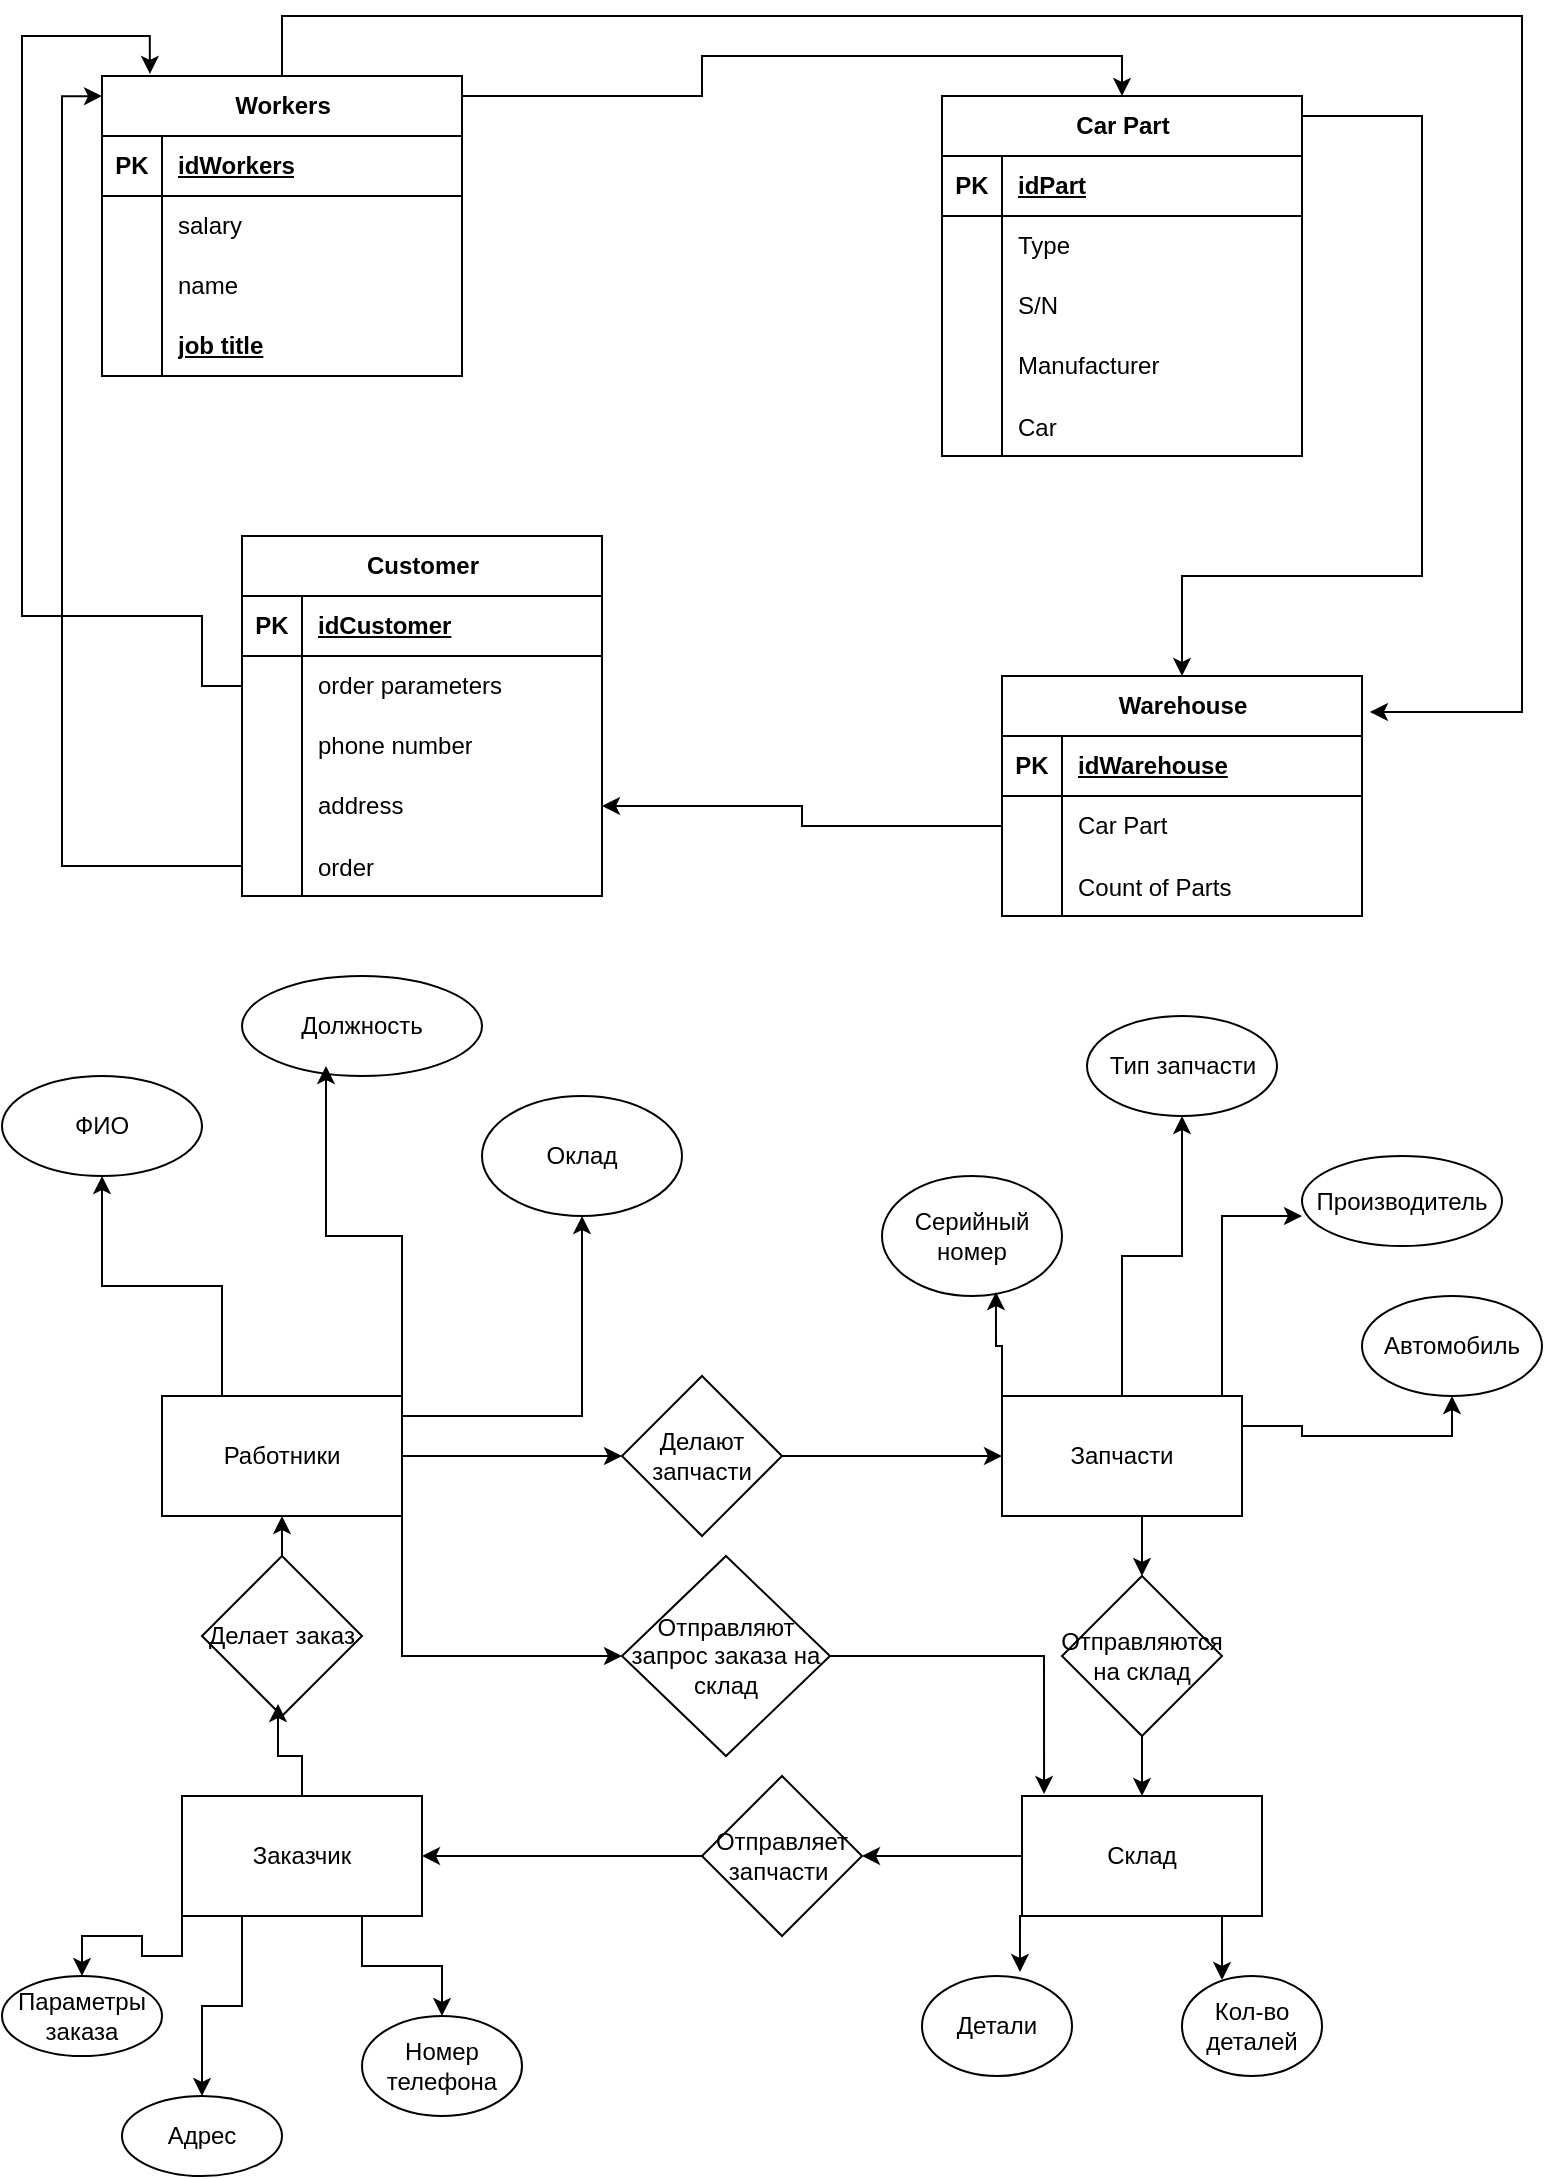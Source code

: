 <mxfile version="25.0.3">
  <diagram name="Страница — 1" id="P5jFS-la0cLFhOFKXk2R">
    <mxGraphModel dx="1194" dy="750" grid="1" gridSize="10" guides="1" tooltips="1" connect="1" arrows="1" fold="1" page="1" pageScale="1" pageWidth="827" pageHeight="1169" math="0" shadow="0">
      <root>
        <mxCell id="0" />
        <mxCell id="1" parent="0" />
        <mxCell id="gmik6YR2Ss4Xsw0ALlSQ-28" value="Workers" style="shape=table;startSize=30;container=1;collapsible=1;childLayout=tableLayout;fixedRows=1;rowLines=0;fontStyle=1;align=center;resizeLast=1;html=1;" vertex="1" parent="1">
          <mxGeometry x="60" y="40" width="180" height="150" as="geometry" />
        </mxCell>
        <mxCell id="gmik6YR2Ss4Xsw0ALlSQ-29" value="" style="shape=tableRow;horizontal=0;startSize=0;swimlaneHead=0;swimlaneBody=0;fillColor=none;collapsible=0;dropTarget=0;points=[[0,0.5],[1,0.5]];portConstraint=eastwest;top=0;left=0;right=0;bottom=1;" vertex="1" parent="gmik6YR2Ss4Xsw0ALlSQ-28">
          <mxGeometry y="30" width="180" height="30" as="geometry" />
        </mxCell>
        <mxCell id="gmik6YR2Ss4Xsw0ALlSQ-30" value="PK" style="shape=partialRectangle;connectable=0;fillColor=none;top=0;left=0;bottom=0;right=0;fontStyle=1;overflow=hidden;whiteSpace=wrap;html=1;" vertex="1" parent="gmik6YR2Ss4Xsw0ALlSQ-29">
          <mxGeometry width="30" height="30" as="geometry">
            <mxRectangle width="30" height="30" as="alternateBounds" />
          </mxGeometry>
        </mxCell>
        <mxCell id="gmik6YR2Ss4Xsw0ALlSQ-31" value="idWorkers" style="shape=partialRectangle;connectable=0;fillColor=none;top=0;left=0;bottom=0;right=0;align=left;spacingLeft=6;fontStyle=5;overflow=hidden;whiteSpace=wrap;html=1;" vertex="1" parent="gmik6YR2Ss4Xsw0ALlSQ-29">
          <mxGeometry x="30" width="150" height="30" as="geometry">
            <mxRectangle width="150" height="30" as="alternateBounds" />
          </mxGeometry>
        </mxCell>
        <mxCell id="gmik6YR2Ss4Xsw0ALlSQ-32" value="" style="shape=tableRow;horizontal=0;startSize=0;swimlaneHead=0;swimlaneBody=0;fillColor=none;collapsible=0;dropTarget=0;points=[[0,0.5],[1,0.5]];portConstraint=eastwest;top=0;left=0;right=0;bottom=0;" vertex="1" parent="gmik6YR2Ss4Xsw0ALlSQ-28">
          <mxGeometry y="60" width="180" height="30" as="geometry" />
        </mxCell>
        <mxCell id="gmik6YR2Ss4Xsw0ALlSQ-33" value="" style="shape=partialRectangle;connectable=0;fillColor=none;top=0;left=0;bottom=0;right=0;editable=1;overflow=hidden;whiteSpace=wrap;html=1;" vertex="1" parent="gmik6YR2Ss4Xsw0ALlSQ-32">
          <mxGeometry width="30" height="30" as="geometry">
            <mxRectangle width="30" height="30" as="alternateBounds" />
          </mxGeometry>
        </mxCell>
        <mxCell id="gmik6YR2Ss4Xsw0ALlSQ-34" value="salary" style="shape=partialRectangle;connectable=0;fillColor=none;top=0;left=0;bottom=0;right=0;align=left;spacingLeft=6;overflow=hidden;whiteSpace=wrap;html=1;" vertex="1" parent="gmik6YR2Ss4Xsw0ALlSQ-32">
          <mxGeometry x="30" width="150" height="30" as="geometry">
            <mxRectangle width="150" height="30" as="alternateBounds" />
          </mxGeometry>
        </mxCell>
        <mxCell id="gmik6YR2Ss4Xsw0ALlSQ-35" value="" style="shape=tableRow;horizontal=0;startSize=0;swimlaneHead=0;swimlaneBody=0;fillColor=none;collapsible=0;dropTarget=0;points=[[0,0.5],[1,0.5]];portConstraint=eastwest;top=0;left=0;right=0;bottom=0;" vertex="1" parent="gmik6YR2Ss4Xsw0ALlSQ-28">
          <mxGeometry y="90" width="180" height="30" as="geometry" />
        </mxCell>
        <mxCell id="gmik6YR2Ss4Xsw0ALlSQ-36" value="" style="shape=partialRectangle;connectable=0;fillColor=none;top=0;left=0;bottom=0;right=0;editable=1;overflow=hidden;whiteSpace=wrap;html=1;" vertex="1" parent="gmik6YR2Ss4Xsw0ALlSQ-35">
          <mxGeometry width="30" height="30" as="geometry">
            <mxRectangle width="30" height="30" as="alternateBounds" />
          </mxGeometry>
        </mxCell>
        <mxCell id="gmik6YR2Ss4Xsw0ALlSQ-37" value="name" style="shape=partialRectangle;connectable=0;fillColor=none;top=0;left=0;bottom=0;right=0;align=left;spacingLeft=6;overflow=hidden;whiteSpace=wrap;html=1;" vertex="1" parent="gmik6YR2Ss4Xsw0ALlSQ-35">
          <mxGeometry x="30" width="150" height="30" as="geometry">
            <mxRectangle width="150" height="30" as="alternateBounds" />
          </mxGeometry>
        </mxCell>
        <mxCell id="gmik6YR2Ss4Xsw0ALlSQ-38" value="" style="shape=tableRow;horizontal=0;startSize=0;swimlaneHead=0;swimlaneBody=0;fillColor=none;collapsible=0;dropTarget=0;points=[[0,0.5],[1,0.5]];portConstraint=eastwest;top=0;left=0;right=0;bottom=0;" vertex="1" parent="gmik6YR2Ss4Xsw0ALlSQ-28">
          <mxGeometry y="120" width="180" height="30" as="geometry" />
        </mxCell>
        <mxCell id="gmik6YR2Ss4Xsw0ALlSQ-39" value="" style="shape=partialRectangle;connectable=0;fillColor=none;top=0;left=0;bottom=0;right=0;editable=1;overflow=hidden;whiteSpace=wrap;html=1;" vertex="1" parent="gmik6YR2Ss4Xsw0ALlSQ-38">
          <mxGeometry width="30" height="30" as="geometry">
            <mxRectangle width="30" height="30" as="alternateBounds" />
          </mxGeometry>
        </mxCell>
        <mxCell id="gmik6YR2Ss4Xsw0ALlSQ-40" value="&lt;span style=&quot;font-weight: 700; text-decoration-line: underline;&quot;&gt;job title&lt;/span&gt;" style="shape=partialRectangle;connectable=0;fillColor=none;top=0;left=0;bottom=0;right=0;align=left;spacingLeft=6;overflow=hidden;whiteSpace=wrap;html=1;" vertex="1" parent="gmik6YR2Ss4Xsw0ALlSQ-38">
          <mxGeometry x="30" width="150" height="30" as="geometry">
            <mxRectangle width="150" height="30" as="alternateBounds" />
          </mxGeometry>
        </mxCell>
        <mxCell id="gmik6YR2Ss4Xsw0ALlSQ-95" style="edgeStyle=orthogonalEdgeStyle;rounded=0;orthogonalLoop=1;jettySize=auto;html=1;entryX=0.5;entryY=0;entryDx=0;entryDy=0;" edge="1" parent="1" source="gmik6YR2Ss4Xsw0ALlSQ-41" target="gmik6YR2Ss4Xsw0ALlSQ-67">
          <mxGeometry relative="1" as="geometry">
            <Array as="points">
              <mxPoint x="720" y="60" />
              <mxPoint x="720" y="290" />
              <mxPoint x="600" y="290" />
            </Array>
          </mxGeometry>
        </mxCell>
        <mxCell id="gmik6YR2Ss4Xsw0ALlSQ-41" value="Car Part" style="shape=table;startSize=30;container=1;collapsible=1;childLayout=tableLayout;fixedRows=1;rowLines=0;fontStyle=1;align=center;resizeLast=1;html=1;" vertex="1" parent="1">
          <mxGeometry x="480" y="50" width="180" height="180" as="geometry" />
        </mxCell>
        <mxCell id="gmik6YR2Ss4Xsw0ALlSQ-42" value="" style="shape=tableRow;horizontal=0;startSize=0;swimlaneHead=0;swimlaneBody=0;fillColor=none;collapsible=0;dropTarget=0;points=[[0,0.5],[1,0.5]];portConstraint=eastwest;top=0;left=0;right=0;bottom=1;" vertex="1" parent="gmik6YR2Ss4Xsw0ALlSQ-41">
          <mxGeometry y="30" width="180" height="30" as="geometry" />
        </mxCell>
        <mxCell id="gmik6YR2Ss4Xsw0ALlSQ-43" value="PK" style="shape=partialRectangle;connectable=0;fillColor=none;top=0;left=0;bottom=0;right=0;fontStyle=1;overflow=hidden;whiteSpace=wrap;html=1;" vertex="1" parent="gmik6YR2Ss4Xsw0ALlSQ-42">
          <mxGeometry width="30" height="30" as="geometry">
            <mxRectangle width="30" height="30" as="alternateBounds" />
          </mxGeometry>
        </mxCell>
        <mxCell id="gmik6YR2Ss4Xsw0ALlSQ-44" value="idPart" style="shape=partialRectangle;connectable=0;fillColor=none;top=0;left=0;bottom=0;right=0;align=left;spacingLeft=6;fontStyle=5;overflow=hidden;whiteSpace=wrap;html=1;" vertex="1" parent="gmik6YR2Ss4Xsw0ALlSQ-42">
          <mxGeometry x="30" width="150" height="30" as="geometry">
            <mxRectangle width="150" height="30" as="alternateBounds" />
          </mxGeometry>
        </mxCell>
        <mxCell id="gmik6YR2Ss4Xsw0ALlSQ-45" value="" style="shape=tableRow;horizontal=0;startSize=0;swimlaneHead=0;swimlaneBody=0;fillColor=none;collapsible=0;dropTarget=0;points=[[0,0.5],[1,0.5]];portConstraint=eastwest;top=0;left=0;right=0;bottom=0;" vertex="1" parent="gmik6YR2Ss4Xsw0ALlSQ-41">
          <mxGeometry y="60" width="180" height="30" as="geometry" />
        </mxCell>
        <mxCell id="gmik6YR2Ss4Xsw0ALlSQ-46" value="" style="shape=partialRectangle;connectable=0;fillColor=none;top=0;left=0;bottom=0;right=0;editable=1;overflow=hidden;whiteSpace=wrap;html=1;" vertex="1" parent="gmik6YR2Ss4Xsw0ALlSQ-45">
          <mxGeometry width="30" height="30" as="geometry">
            <mxRectangle width="30" height="30" as="alternateBounds" />
          </mxGeometry>
        </mxCell>
        <mxCell id="gmik6YR2Ss4Xsw0ALlSQ-47" value="Type" style="shape=partialRectangle;connectable=0;fillColor=none;top=0;left=0;bottom=0;right=0;align=left;spacingLeft=6;overflow=hidden;whiteSpace=wrap;html=1;" vertex="1" parent="gmik6YR2Ss4Xsw0ALlSQ-45">
          <mxGeometry x="30" width="150" height="30" as="geometry">
            <mxRectangle width="150" height="30" as="alternateBounds" />
          </mxGeometry>
        </mxCell>
        <mxCell id="gmik6YR2Ss4Xsw0ALlSQ-48" value="" style="shape=tableRow;horizontal=0;startSize=0;swimlaneHead=0;swimlaneBody=0;fillColor=none;collapsible=0;dropTarget=0;points=[[0,0.5],[1,0.5]];portConstraint=eastwest;top=0;left=0;right=0;bottom=0;" vertex="1" parent="gmik6YR2Ss4Xsw0ALlSQ-41">
          <mxGeometry y="90" width="180" height="30" as="geometry" />
        </mxCell>
        <mxCell id="gmik6YR2Ss4Xsw0ALlSQ-49" value="" style="shape=partialRectangle;connectable=0;fillColor=none;top=0;left=0;bottom=0;right=0;editable=1;overflow=hidden;whiteSpace=wrap;html=1;" vertex="1" parent="gmik6YR2Ss4Xsw0ALlSQ-48">
          <mxGeometry width="30" height="30" as="geometry">
            <mxRectangle width="30" height="30" as="alternateBounds" />
          </mxGeometry>
        </mxCell>
        <mxCell id="gmik6YR2Ss4Xsw0ALlSQ-50" value="S/N" style="shape=partialRectangle;connectable=0;fillColor=none;top=0;left=0;bottom=0;right=0;align=left;spacingLeft=6;overflow=hidden;whiteSpace=wrap;html=1;" vertex="1" parent="gmik6YR2Ss4Xsw0ALlSQ-48">
          <mxGeometry x="30" width="150" height="30" as="geometry">
            <mxRectangle width="150" height="30" as="alternateBounds" />
          </mxGeometry>
        </mxCell>
        <mxCell id="gmik6YR2Ss4Xsw0ALlSQ-51" value="" style="shape=tableRow;horizontal=0;startSize=0;swimlaneHead=0;swimlaneBody=0;fillColor=none;collapsible=0;dropTarget=0;points=[[0,0.5],[1,0.5]];portConstraint=eastwest;top=0;left=0;right=0;bottom=0;" vertex="1" parent="gmik6YR2Ss4Xsw0ALlSQ-41">
          <mxGeometry y="120" width="180" height="30" as="geometry" />
        </mxCell>
        <mxCell id="gmik6YR2Ss4Xsw0ALlSQ-52" value="" style="shape=partialRectangle;connectable=0;fillColor=none;top=0;left=0;bottom=0;right=0;editable=1;overflow=hidden;whiteSpace=wrap;html=1;" vertex="1" parent="gmik6YR2Ss4Xsw0ALlSQ-51">
          <mxGeometry width="30" height="30" as="geometry">
            <mxRectangle width="30" height="30" as="alternateBounds" />
          </mxGeometry>
        </mxCell>
        <mxCell id="gmik6YR2Ss4Xsw0ALlSQ-53" value="Manufacturer" style="shape=partialRectangle;connectable=0;fillColor=none;top=0;left=0;bottom=0;right=0;align=left;spacingLeft=6;overflow=hidden;whiteSpace=wrap;html=1;" vertex="1" parent="gmik6YR2Ss4Xsw0ALlSQ-51">
          <mxGeometry x="30" width="150" height="30" as="geometry">
            <mxRectangle width="150" height="30" as="alternateBounds" />
          </mxGeometry>
        </mxCell>
        <mxCell id="gmik6YR2Ss4Xsw0ALlSQ-90" value="" style="shape=tableRow;horizontal=0;startSize=0;swimlaneHead=0;swimlaneBody=0;fillColor=none;collapsible=0;dropTarget=0;points=[[0,0.5],[1,0.5]];portConstraint=eastwest;top=0;left=0;right=0;bottom=0;" vertex="1" parent="gmik6YR2Ss4Xsw0ALlSQ-41">
          <mxGeometry y="150" width="180" height="30" as="geometry" />
        </mxCell>
        <mxCell id="gmik6YR2Ss4Xsw0ALlSQ-91" value="" style="shape=partialRectangle;connectable=0;fillColor=none;top=0;left=0;bottom=0;right=0;editable=1;overflow=hidden;" vertex="1" parent="gmik6YR2Ss4Xsw0ALlSQ-90">
          <mxGeometry width="30" height="30" as="geometry">
            <mxRectangle width="30" height="30" as="alternateBounds" />
          </mxGeometry>
        </mxCell>
        <mxCell id="gmik6YR2Ss4Xsw0ALlSQ-92" value="Car" style="shape=partialRectangle;connectable=0;fillColor=none;top=0;left=0;bottom=0;right=0;align=left;spacingLeft=6;overflow=hidden;" vertex="1" parent="gmik6YR2Ss4Xsw0ALlSQ-90">
          <mxGeometry x="30" width="150" height="30" as="geometry">
            <mxRectangle width="150" height="30" as="alternateBounds" />
          </mxGeometry>
        </mxCell>
        <mxCell id="gmik6YR2Ss4Xsw0ALlSQ-54" value="Customer" style="shape=table;startSize=30;container=1;collapsible=1;childLayout=tableLayout;fixedRows=1;rowLines=0;fontStyle=1;align=center;resizeLast=1;html=1;" vertex="1" parent="1">
          <mxGeometry x="130" y="270" width="180" height="180" as="geometry" />
        </mxCell>
        <mxCell id="gmik6YR2Ss4Xsw0ALlSQ-55" value="" style="shape=tableRow;horizontal=0;startSize=0;swimlaneHead=0;swimlaneBody=0;fillColor=none;collapsible=0;dropTarget=0;points=[[0,0.5],[1,0.5]];portConstraint=eastwest;top=0;left=0;right=0;bottom=1;" vertex="1" parent="gmik6YR2Ss4Xsw0ALlSQ-54">
          <mxGeometry y="30" width="180" height="30" as="geometry" />
        </mxCell>
        <mxCell id="gmik6YR2Ss4Xsw0ALlSQ-56" value="PK" style="shape=partialRectangle;connectable=0;fillColor=none;top=0;left=0;bottom=0;right=0;fontStyle=1;overflow=hidden;whiteSpace=wrap;html=1;" vertex="1" parent="gmik6YR2Ss4Xsw0ALlSQ-55">
          <mxGeometry width="30" height="30" as="geometry">
            <mxRectangle width="30" height="30" as="alternateBounds" />
          </mxGeometry>
        </mxCell>
        <mxCell id="gmik6YR2Ss4Xsw0ALlSQ-57" value="idCustomer" style="shape=partialRectangle;connectable=0;fillColor=none;top=0;left=0;bottom=0;right=0;align=left;spacingLeft=6;fontStyle=5;overflow=hidden;whiteSpace=wrap;html=1;" vertex="1" parent="gmik6YR2Ss4Xsw0ALlSQ-55">
          <mxGeometry x="30" width="150" height="30" as="geometry">
            <mxRectangle width="150" height="30" as="alternateBounds" />
          </mxGeometry>
        </mxCell>
        <mxCell id="gmik6YR2Ss4Xsw0ALlSQ-58" value="" style="shape=tableRow;horizontal=0;startSize=0;swimlaneHead=0;swimlaneBody=0;fillColor=none;collapsible=0;dropTarget=0;points=[[0,0.5],[1,0.5]];portConstraint=eastwest;top=0;left=0;right=0;bottom=0;" vertex="1" parent="gmik6YR2Ss4Xsw0ALlSQ-54">
          <mxGeometry y="60" width="180" height="30" as="geometry" />
        </mxCell>
        <mxCell id="gmik6YR2Ss4Xsw0ALlSQ-59" value="" style="shape=partialRectangle;connectable=0;fillColor=none;top=0;left=0;bottom=0;right=0;editable=1;overflow=hidden;whiteSpace=wrap;html=1;" vertex="1" parent="gmik6YR2Ss4Xsw0ALlSQ-58">
          <mxGeometry width="30" height="30" as="geometry">
            <mxRectangle width="30" height="30" as="alternateBounds" />
          </mxGeometry>
        </mxCell>
        <mxCell id="gmik6YR2Ss4Xsw0ALlSQ-60" value="order parameters" style="shape=partialRectangle;connectable=0;fillColor=none;top=0;left=0;bottom=0;right=0;align=left;spacingLeft=6;overflow=hidden;whiteSpace=wrap;html=1;" vertex="1" parent="gmik6YR2Ss4Xsw0ALlSQ-58">
          <mxGeometry x="30" width="150" height="30" as="geometry">
            <mxRectangle width="150" height="30" as="alternateBounds" />
          </mxGeometry>
        </mxCell>
        <mxCell id="gmik6YR2Ss4Xsw0ALlSQ-61" value="" style="shape=tableRow;horizontal=0;startSize=0;swimlaneHead=0;swimlaneBody=0;fillColor=none;collapsible=0;dropTarget=0;points=[[0,0.5],[1,0.5]];portConstraint=eastwest;top=0;left=0;right=0;bottom=0;" vertex="1" parent="gmik6YR2Ss4Xsw0ALlSQ-54">
          <mxGeometry y="90" width="180" height="30" as="geometry" />
        </mxCell>
        <mxCell id="gmik6YR2Ss4Xsw0ALlSQ-62" value="" style="shape=partialRectangle;connectable=0;fillColor=none;top=0;left=0;bottom=0;right=0;editable=1;overflow=hidden;whiteSpace=wrap;html=1;" vertex="1" parent="gmik6YR2Ss4Xsw0ALlSQ-61">
          <mxGeometry width="30" height="30" as="geometry">
            <mxRectangle width="30" height="30" as="alternateBounds" />
          </mxGeometry>
        </mxCell>
        <mxCell id="gmik6YR2Ss4Xsw0ALlSQ-63" value="phone number" style="shape=partialRectangle;connectable=0;fillColor=none;top=0;left=0;bottom=0;right=0;align=left;spacingLeft=6;overflow=hidden;whiteSpace=wrap;html=1;" vertex="1" parent="gmik6YR2Ss4Xsw0ALlSQ-61">
          <mxGeometry x="30" width="150" height="30" as="geometry">
            <mxRectangle width="150" height="30" as="alternateBounds" />
          </mxGeometry>
        </mxCell>
        <mxCell id="gmik6YR2Ss4Xsw0ALlSQ-64" value="" style="shape=tableRow;horizontal=0;startSize=0;swimlaneHead=0;swimlaneBody=0;fillColor=none;collapsible=0;dropTarget=0;points=[[0,0.5],[1,0.5]];portConstraint=eastwest;top=0;left=0;right=0;bottom=0;" vertex="1" parent="gmik6YR2Ss4Xsw0ALlSQ-54">
          <mxGeometry y="120" width="180" height="30" as="geometry" />
        </mxCell>
        <mxCell id="gmik6YR2Ss4Xsw0ALlSQ-65" value="" style="shape=partialRectangle;connectable=0;fillColor=none;top=0;left=0;bottom=0;right=0;editable=1;overflow=hidden;whiteSpace=wrap;html=1;" vertex="1" parent="gmik6YR2Ss4Xsw0ALlSQ-64">
          <mxGeometry width="30" height="30" as="geometry">
            <mxRectangle width="30" height="30" as="alternateBounds" />
          </mxGeometry>
        </mxCell>
        <mxCell id="gmik6YR2Ss4Xsw0ALlSQ-66" value="address" style="shape=partialRectangle;connectable=0;fillColor=none;top=0;left=0;bottom=0;right=0;align=left;spacingLeft=6;overflow=hidden;whiteSpace=wrap;html=1;" vertex="1" parent="gmik6YR2Ss4Xsw0ALlSQ-64">
          <mxGeometry x="30" width="150" height="30" as="geometry">
            <mxRectangle width="150" height="30" as="alternateBounds" />
          </mxGeometry>
        </mxCell>
        <mxCell id="gmik6YR2Ss4Xsw0ALlSQ-144" value="" style="shape=tableRow;horizontal=0;startSize=0;swimlaneHead=0;swimlaneBody=0;fillColor=none;collapsible=0;dropTarget=0;points=[[0,0.5],[1,0.5]];portConstraint=eastwest;top=0;left=0;right=0;bottom=0;" vertex="1" parent="gmik6YR2Ss4Xsw0ALlSQ-54">
          <mxGeometry y="150" width="180" height="30" as="geometry" />
        </mxCell>
        <mxCell id="gmik6YR2Ss4Xsw0ALlSQ-145" value="" style="shape=partialRectangle;connectable=0;fillColor=none;top=0;left=0;bottom=0;right=0;editable=1;overflow=hidden;" vertex="1" parent="gmik6YR2Ss4Xsw0ALlSQ-144">
          <mxGeometry width="30" height="30" as="geometry">
            <mxRectangle width="30" height="30" as="alternateBounds" />
          </mxGeometry>
        </mxCell>
        <mxCell id="gmik6YR2Ss4Xsw0ALlSQ-146" value="order" style="shape=partialRectangle;connectable=0;fillColor=none;top=0;left=0;bottom=0;right=0;align=left;spacingLeft=6;overflow=hidden;" vertex="1" parent="gmik6YR2Ss4Xsw0ALlSQ-144">
          <mxGeometry x="30" width="150" height="30" as="geometry">
            <mxRectangle width="150" height="30" as="alternateBounds" />
          </mxGeometry>
        </mxCell>
        <mxCell id="gmik6YR2Ss4Xsw0ALlSQ-67" value="Warehouse" style="shape=table;startSize=30;container=1;collapsible=1;childLayout=tableLayout;fixedRows=1;rowLines=0;fontStyle=1;align=center;resizeLast=1;html=1;" vertex="1" parent="1">
          <mxGeometry x="510" y="340" width="180" height="120" as="geometry" />
        </mxCell>
        <mxCell id="gmik6YR2Ss4Xsw0ALlSQ-68" value="" style="shape=tableRow;horizontal=0;startSize=0;swimlaneHead=0;swimlaneBody=0;fillColor=none;collapsible=0;dropTarget=0;points=[[0,0.5],[1,0.5]];portConstraint=eastwest;top=0;left=0;right=0;bottom=1;" vertex="1" parent="gmik6YR2Ss4Xsw0ALlSQ-67">
          <mxGeometry y="30" width="180" height="30" as="geometry" />
        </mxCell>
        <mxCell id="gmik6YR2Ss4Xsw0ALlSQ-69" value="PK" style="shape=partialRectangle;connectable=0;fillColor=none;top=0;left=0;bottom=0;right=0;fontStyle=1;overflow=hidden;whiteSpace=wrap;html=1;" vertex="1" parent="gmik6YR2Ss4Xsw0ALlSQ-68">
          <mxGeometry width="30" height="30" as="geometry">
            <mxRectangle width="30" height="30" as="alternateBounds" />
          </mxGeometry>
        </mxCell>
        <mxCell id="gmik6YR2Ss4Xsw0ALlSQ-70" value="idWarehouse" style="shape=partialRectangle;connectable=0;fillColor=none;top=0;left=0;bottom=0;right=0;align=left;spacingLeft=6;fontStyle=5;overflow=hidden;whiteSpace=wrap;html=1;" vertex="1" parent="gmik6YR2Ss4Xsw0ALlSQ-68">
          <mxGeometry x="30" width="150" height="30" as="geometry">
            <mxRectangle width="150" height="30" as="alternateBounds" />
          </mxGeometry>
        </mxCell>
        <mxCell id="gmik6YR2Ss4Xsw0ALlSQ-74" value="" style="shape=tableRow;horizontal=0;startSize=0;swimlaneHead=0;swimlaneBody=0;fillColor=none;collapsible=0;dropTarget=0;points=[[0,0.5],[1,0.5]];portConstraint=eastwest;top=0;left=0;right=0;bottom=0;" vertex="1" parent="gmik6YR2Ss4Xsw0ALlSQ-67">
          <mxGeometry y="60" width="180" height="30" as="geometry" />
        </mxCell>
        <mxCell id="gmik6YR2Ss4Xsw0ALlSQ-75" value="" style="shape=partialRectangle;connectable=0;fillColor=none;top=0;left=0;bottom=0;right=0;editable=1;overflow=hidden;whiteSpace=wrap;html=1;" vertex="1" parent="gmik6YR2Ss4Xsw0ALlSQ-74">
          <mxGeometry width="30" height="30" as="geometry">
            <mxRectangle width="30" height="30" as="alternateBounds" />
          </mxGeometry>
        </mxCell>
        <mxCell id="gmik6YR2Ss4Xsw0ALlSQ-76" value="Car Part" style="shape=partialRectangle;connectable=0;fillColor=none;top=0;left=0;bottom=0;right=0;align=left;spacingLeft=6;overflow=hidden;whiteSpace=wrap;html=1;" vertex="1" parent="gmik6YR2Ss4Xsw0ALlSQ-74">
          <mxGeometry x="30" width="150" height="30" as="geometry">
            <mxRectangle width="150" height="30" as="alternateBounds" />
          </mxGeometry>
        </mxCell>
        <mxCell id="gmik6YR2Ss4Xsw0ALlSQ-99" value="" style="shape=tableRow;horizontal=0;startSize=0;swimlaneHead=0;swimlaneBody=0;fillColor=none;collapsible=0;dropTarget=0;points=[[0,0.5],[1,0.5]];portConstraint=eastwest;top=0;left=0;right=0;bottom=0;" vertex="1" parent="gmik6YR2Ss4Xsw0ALlSQ-67">
          <mxGeometry y="90" width="180" height="30" as="geometry" />
        </mxCell>
        <mxCell id="gmik6YR2Ss4Xsw0ALlSQ-100" value="" style="shape=partialRectangle;connectable=0;fillColor=none;top=0;left=0;bottom=0;right=0;editable=1;overflow=hidden;" vertex="1" parent="gmik6YR2Ss4Xsw0ALlSQ-99">
          <mxGeometry width="30" height="30" as="geometry">
            <mxRectangle width="30" height="30" as="alternateBounds" />
          </mxGeometry>
        </mxCell>
        <mxCell id="gmik6YR2Ss4Xsw0ALlSQ-101" value="Count of Parts" style="shape=partialRectangle;connectable=0;fillColor=none;top=0;left=0;bottom=0;right=0;align=left;spacingLeft=6;overflow=hidden;" vertex="1" parent="gmik6YR2Ss4Xsw0ALlSQ-99">
          <mxGeometry x="30" width="150" height="30" as="geometry">
            <mxRectangle width="150" height="30" as="alternateBounds" />
          </mxGeometry>
        </mxCell>
        <mxCell id="gmik6YR2Ss4Xsw0ALlSQ-94" style="edgeStyle=orthogonalEdgeStyle;rounded=0;orthogonalLoop=1;jettySize=auto;html=1;exitX=1;exitY=0.5;exitDx=0;exitDy=0;entryX=0.5;entryY=0;entryDx=0;entryDy=0;" edge="1" parent="1" source="gmik6YR2Ss4Xsw0ALlSQ-35" target="gmik6YR2Ss4Xsw0ALlSQ-41">
          <mxGeometry relative="1" as="geometry">
            <Array as="points">
              <mxPoint x="240" y="50" />
              <mxPoint x="360" y="50" />
              <mxPoint x="360" y="30" />
              <mxPoint x="570" y="30" />
            </Array>
          </mxGeometry>
        </mxCell>
        <mxCell id="gmik6YR2Ss4Xsw0ALlSQ-102" style="edgeStyle=orthogonalEdgeStyle;rounded=0;orthogonalLoop=1;jettySize=auto;html=1;entryX=1;entryY=0.5;entryDx=0;entryDy=0;" edge="1" parent="1" source="gmik6YR2Ss4Xsw0ALlSQ-74" target="gmik6YR2Ss4Xsw0ALlSQ-64">
          <mxGeometry relative="1" as="geometry" />
        </mxCell>
        <mxCell id="gmik6YR2Ss4Xsw0ALlSQ-109" style="edgeStyle=orthogonalEdgeStyle;rounded=0;orthogonalLoop=1;jettySize=auto;html=1;exitX=0.25;exitY=0;exitDx=0;exitDy=0;entryX=0.5;entryY=1;entryDx=0;entryDy=0;" edge="1" parent="1" source="gmik6YR2Ss4Xsw0ALlSQ-103" target="gmik6YR2Ss4Xsw0ALlSQ-107">
          <mxGeometry relative="1" as="geometry" />
        </mxCell>
        <mxCell id="gmik6YR2Ss4Xsw0ALlSQ-112" style="edgeStyle=orthogonalEdgeStyle;rounded=0;orthogonalLoop=1;jettySize=auto;html=1;exitX=1;exitY=0.25;exitDx=0;exitDy=0;" edge="1" parent="1" source="gmik6YR2Ss4Xsw0ALlSQ-103" target="gmik6YR2Ss4Xsw0ALlSQ-111">
          <mxGeometry relative="1" as="geometry">
            <Array as="points">
              <mxPoint x="210" y="710" />
              <mxPoint x="300" y="710" />
            </Array>
          </mxGeometry>
        </mxCell>
        <mxCell id="gmik6YR2Ss4Xsw0ALlSQ-116" style="edgeStyle=orthogonalEdgeStyle;rounded=0;orthogonalLoop=1;jettySize=auto;html=1;exitX=1;exitY=0.5;exitDx=0;exitDy=0;entryX=0;entryY=0.5;entryDx=0;entryDy=0;" edge="1" parent="1" source="gmik6YR2Ss4Xsw0ALlSQ-103" target="gmik6YR2Ss4Xsw0ALlSQ-113">
          <mxGeometry relative="1" as="geometry" />
        </mxCell>
        <mxCell id="gmik6YR2Ss4Xsw0ALlSQ-149" style="edgeStyle=orthogonalEdgeStyle;rounded=0;orthogonalLoop=1;jettySize=auto;html=1;exitX=1;exitY=1;exitDx=0;exitDy=0;entryX=0;entryY=0.5;entryDx=0;entryDy=0;" edge="1" parent="1" source="gmik6YR2Ss4Xsw0ALlSQ-103" target="gmik6YR2Ss4Xsw0ALlSQ-148">
          <mxGeometry relative="1" as="geometry" />
        </mxCell>
        <mxCell id="gmik6YR2Ss4Xsw0ALlSQ-103" value="Работники" style="rounded=0;whiteSpace=wrap;html=1;" vertex="1" parent="1">
          <mxGeometry x="90" y="700" width="120" height="60" as="geometry" />
        </mxCell>
        <mxCell id="gmik6YR2Ss4Xsw0ALlSQ-118" style="edgeStyle=orthogonalEdgeStyle;rounded=0;orthogonalLoop=1;jettySize=auto;html=1;exitX=0.5;exitY=1;exitDx=0;exitDy=0;entryX=0.5;entryY=0;entryDx=0;entryDy=0;" edge="1" parent="1" source="gmik6YR2Ss4Xsw0ALlSQ-104" target="gmik6YR2Ss4Xsw0ALlSQ-115">
          <mxGeometry relative="1" as="geometry" />
        </mxCell>
        <mxCell id="gmik6YR2Ss4Xsw0ALlSQ-138" style="edgeStyle=orthogonalEdgeStyle;rounded=0;orthogonalLoop=1;jettySize=auto;html=1;exitX=0.5;exitY=0;exitDx=0;exitDy=0;" edge="1" parent="1" source="gmik6YR2Ss4Xsw0ALlSQ-104" target="gmik6YR2Ss4Xsw0ALlSQ-134">
          <mxGeometry relative="1" as="geometry" />
        </mxCell>
        <mxCell id="gmik6YR2Ss4Xsw0ALlSQ-140" style="edgeStyle=orthogonalEdgeStyle;rounded=0;orthogonalLoop=1;jettySize=auto;html=1;exitX=1;exitY=0.25;exitDx=0;exitDy=0;entryX=0.5;entryY=1;entryDx=0;entryDy=0;" edge="1" parent="1" source="gmik6YR2Ss4Xsw0ALlSQ-104" target="gmik6YR2Ss4Xsw0ALlSQ-136">
          <mxGeometry relative="1" as="geometry" />
        </mxCell>
        <mxCell id="gmik6YR2Ss4Xsw0ALlSQ-104" value="Запчасти" style="rounded=0;whiteSpace=wrap;html=1;" vertex="1" parent="1">
          <mxGeometry x="510" y="700" width="120" height="60" as="geometry" />
        </mxCell>
        <mxCell id="gmik6YR2Ss4Xsw0ALlSQ-141" style="edgeStyle=orthogonalEdgeStyle;rounded=0;orthogonalLoop=1;jettySize=auto;html=1;exitX=0;exitY=1;exitDx=0;exitDy=0;entryX=0.5;entryY=0;entryDx=0;entryDy=0;" edge="1" parent="1" source="gmik6YR2Ss4Xsw0ALlSQ-105" target="gmik6YR2Ss4Xsw0ALlSQ-126">
          <mxGeometry relative="1" as="geometry" />
        </mxCell>
        <mxCell id="gmik6YR2Ss4Xsw0ALlSQ-142" style="edgeStyle=orthogonalEdgeStyle;rounded=0;orthogonalLoop=1;jettySize=auto;html=1;exitX=0.25;exitY=1;exitDx=0;exitDy=0;entryX=0.5;entryY=0;entryDx=0;entryDy=0;" edge="1" parent="1" source="gmik6YR2Ss4Xsw0ALlSQ-105" target="gmik6YR2Ss4Xsw0ALlSQ-127">
          <mxGeometry relative="1" as="geometry" />
        </mxCell>
        <mxCell id="gmik6YR2Ss4Xsw0ALlSQ-143" style="edgeStyle=orthogonalEdgeStyle;rounded=0;orthogonalLoop=1;jettySize=auto;html=1;exitX=0.75;exitY=1;exitDx=0;exitDy=0;entryX=0.5;entryY=0;entryDx=0;entryDy=0;" edge="1" parent="1" source="gmik6YR2Ss4Xsw0ALlSQ-105" target="gmik6YR2Ss4Xsw0ALlSQ-128">
          <mxGeometry relative="1" as="geometry" />
        </mxCell>
        <mxCell id="gmik6YR2Ss4Xsw0ALlSQ-105" value="Заказчик" style="rounded=0;whiteSpace=wrap;html=1;" vertex="1" parent="1">
          <mxGeometry x="100" y="900" width="120" height="60" as="geometry" />
        </mxCell>
        <mxCell id="gmik6YR2Ss4Xsw0ALlSQ-120" style="edgeStyle=orthogonalEdgeStyle;rounded=0;orthogonalLoop=1;jettySize=auto;html=1;exitX=0;exitY=0.5;exitDx=0;exitDy=0;entryX=1;entryY=0.5;entryDx=0;entryDy=0;" edge="1" parent="1" source="gmik6YR2Ss4Xsw0ALlSQ-106" target="gmik6YR2Ss4Xsw0ALlSQ-114">
          <mxGeometry relative="1" as="geometry" />
        </mxCell>
        <mxCell id="gmik6YR2Ss4Xsw0ALlSQ-106" value="Склад" style="rounded=0;whiteSpace=wrap;html=1;" vertex="1" parent="1">
          <mxGeometry x="520" y="900" width="120" height="60" as="geometry" />
        </mxCell>
        <mxCell id="gmik6YR2Ss4Xsw0ALlSQ-107" value="ФИО" style="ellipse;whiteSpace=wrap;html=1;" vertex="1" parent="1">
          <mxGeometry x="10" y="540" width="100" height="50" as="geometry" />
        </mxCell>
        <mxCell id="gmik6YR2Ss4Xsw0ALlSQ-108" value="Должность" style="ellipse;whiteSpace=wrap;html=1;" vertex="1" parent="1">
          <mxGeometry x="130" y="490" width="120" height="50" as="geometry" />
        </mxCell>
        <mxCell id="gmik6YR2Ss4Xsw0ALlSQ-110" style="edgeStyle=orthogonalEdgeStyle;rounded=0;orthogonalLoop=1;jettySize=auto;html=1;exitX=1;exitY=0;exitDx=0;exitDy=0;entryX=0.35;entryY=0.9;entryDx=0;entryDy=0;entryPerimeter=0;" edge="1" parent="1" source="gmik6YR2Ss4Xsw0ALlSQ-103" target="gmik6YR2Ss4Xsw0ALlSQ-108">
          <mxGeometry relative="1" as="geometry" />
        </mxCell>
        <mxCell id="gmik6YR2Ss4Xsw0ALlSQ-111" value="Оклад" style="ellipse;whiteSpace=wrap;html=1;" vertex="1" parent="1">
          <mxGeometry x="250" y="550" width="100" height="60" as="geometry" />
        </mxCell>
        <mxCell id="gmik6YR2Ss4Xsw0ALlSQ-117" style="edgeStyle=orthogonalEdgeStyle;rounded=0;orthogonalLoop=1;jettySize=auto;html=1;exitX=1;exitY=0.5;exitDx=0;exitDy=0;entryX=0;entryY=0.5;entryDx=0;entryDy=0;" edge="1" parent="1" source="gmik6YR2Ss4Xsw0ALlSQ-113" target="gmik6YR2Ss4Xsw0ALlSQ-104">
          <mxGeometry relative="1" as="geometry" />
        </mxCell>
        <mxCell id="gmik6YR2Ss4Xsw0ALlSQ-113" value="Делают запчасти" style="rhombus;whiteSpace=wrap;html=1;" vertex="1" parent="1">
          <mxGeometry x="320" y="690" width="80" height="80" as="geometry" />
        </mxCell>
        <mxCell id="gmik6YR2Ss4Xsw0ALlSQ-121" style="edgeStyle=orthogonalEdgeStyle;rounded=0;orthogonalLoop=1;jettySize=auto;html=1;exitX=0;exitY=0.5;exitDx=0;exitDy=0;entryX=1;entryY=0.5;entryDx=0;entryDy=0;" edge="1" parent="1" source="gmik6YR2Ss4Xsw0ALlSQ-114" target="gmik6YR2Ss4Xsw0ALlSQ-105">
          <mxGeometry relative="1" as="geometry" />
        </mxCell>
        <mxCell id="gmik6YR2Ss4Xsw0ALlSQ-114" value="Отправляет запчасти&amp;nbsp;" style="rhombus;whiteSpace=wrap;html=1;" vertex="1" parent="1">
          <mxGeometry x="360" y="890" width="80" height="80" as="geometry" />
        </mxCell>
        <mxCell id="gmik6YR2Ss4Xsw0ALlSQ-119" style="edgeStyle=orthogonalEdgeStyle;rounded=0;orthogonalLoop=1;jettySize=auto;html=1;exitX=0.5;exitY=1;exitDx=0;exitDy=0;entryX=0.5;entryY=0;entryDx=0;entryDy=0;" edge="1" parent="1" source="gmik6YR2Ss4Xsw0ALlSQ-115" target="gmik6YR2Ss4Xsw0ALlSQ-106">
          <mxGeometry relative="1" as="geometry" />
        </mxCell>
        <mxCell id="gmik6YR2Ss4Xsw0ALlSQ-115" value="Отправляются на склад" style="rhombus;whiteSpace=wrap;html=1;" vertex="1" parent="1">
          <mxGeometry x="540" y="790" width="80" height="80" as="geometry" />
        </mxCell>
        <mxCell id="gmik6YR2Ss4Xsw0ALlSQ-124" style="edgeStyle=orthogonalEdgeStyle;rounded=0;orthogonalLoop=1;jettySize=auto;html=1;exitX=0.5;exitY=0;exitDx=0;exitDy=0;entryX=0.5;entryY=1;entryDx=0;entryDy=0;" edge="1" parent="1" source="gmik6YR2Ss4Xsw0ALlSQ-122" target="gmik6YR2Ss4Xsw0ALlSQ-103">
          <mxGeometry relative="1" as="geometry" />
        </mxCell>
        <mxCell id="gmik6YR2Ss4Xsw0ALlSQ-122" value="Делает заказ" style="rhombus;whiteSpace=wrap;html=1;" vertex="1" parent="1">
          <mxGeometry x="110" y="780" width="80" height="80" as="geometry" />
        </mxCell>
        <mxCell id="gmik6YR2Ss4Xsw0ALlSQ-125" style="edgeStyle=orthogonalEdgeStyle;rounded=0;orthogonalLoop=1;jettySize=auto;html=1;exitX=0.5;exitY=0;exitDx=0;exitDy=0;entryX=0.475;entryY=0.925;entryDx=0;entryDy=0;entryPerimeter=0;" edge="1" parent="1" source="gmik6YR2Ss4Xsw0ALlSQ-105" target="gmik6YR2Ss4Xsw0ALlSQ-122">
          <mxGeometry relative="1" as="geometry" />
        </mxCell>
        <mxCell id="gmik6YR2Ss4Xsw0ALlSQ-126" value="Параметры заказа" style="ellipse;whiteSpace=wrap;html=1;" vertex="1" parent="1">
          <mxGeometry x="10" y="990" width="80" height="40" as="geometry" />
        </mxCell>
        <mxCell id="gmik6YR2Ss4Xsw0ALlSQ-127" value="Адрес" style="ellipse;whiteSpace=wrap;html=1;" vertex="1" parent="1">
          <mxGeometry x="70" y="1050" width="80" height="40" as="geometry" />
        </mxCell>
        <mxCell id="gmik6YR2Ss4Xsw0ALlSQ-128" value="Номер телефона" style="ellipse;whiteSpace=wrap;html=1;" vertex="1" parent="1">
          <mxGeometry x="190" y="1010" width="80" height="50" as="geometry" />
        </mxCell>
        <mxCell id="gmik6YR2Ss4Xsw0ALlSQ-129" value="Детали" style="ellipse;whiteSpace=wrap;html=1;" vertex="1" parent="1">
          <mxGeometry x="470" y="990" width="75" height="50" as="geometry" />
        </mxCell>
        <mxCell id="gmik6YR2Ss4Xsw0ALlSQ-130" value="Кол-во деталей" style="ellipse;whiteSpace=wrap;html=1;" vertex="1" parent="1">
          <mxGeometry x="600" y="990" width="70" height="50" as="geometry" />
        </mxCell>
        <mxCell id="gmik6YR2Ss4Xsw0ALlSQ-131" style="edgeStyle=orthogonalEdgeStyle;rounded=0;orthogonalLoop=1;jettySize=auto;html=1;exitX=0.75;exitY=1;exitDx=0;exitDy=0;entryX=0.286;entryY=0.04;entryDx=0;entryDy=0;entryPerimeter=0;" edge="1" parent="1" source="gmik6YR2Ss4Xsw0ALlSQ-106" target="gmik6YR2Ss4Xsw0ALlSQ-130">
          <mxGeometry relative="1" as="geometry" />
        </mxCell>
        <mxCell id="gmik6YR2Ss4Xsw0ALlSQ-132" style="edgeStyle=orthogonalEdgeStyle;rounded=0;orthogonalLoop=1;jettySize=auto;html=1;exitX=0;exitY=1;exitDx=0;exitDy=0;entryX=0.653;entryY=-0.04;entryDx=0;entryDy=0;entryPerimeter=0;" edge="1" parent="1" source="gmik6YR2Ss4Xsw0ALlSQ-106" target="gmik6YR2Ss4Xsw0ALlSQ-129">
          <mxGeometry relative="1" as="geometry" />
        </mxCell>
        <mxCell id="gmik6YR2Ss4Xsw0ALlSQ-133" value="Серийный номер" style="ellipse;whiteSpace=wrap;html=1;" vertex="1" parent="1">
          <mxGeometry x="450" y="590" width="90" height="60" as="geometry" />
        </mxCell>
        <mxCell id="gmik6YR2Ss4Xsw0ALlSQ-134" value="Тип запчасти" style="ellipse;whiteSpace=wrap;html=1;" vertex="1" parent="1">
          <mxGeometry x="552.5" y="510" width="95" height="50" as="geometry" />
        </mxCell>
        <mxCell id="gmik6YR2Ss4Xsw0ALlSQ-135" value="Производитель" style="ellipse;whiteSpace=wrap;html=1;" vertex="1" parent="1">
          <mxGeometry x="660" y="580" width="100" height="45" as="geometry" />
        </mxCell>
        <mxCell id="gmik6YR2Ss4Xsw0ALlSQ-136" value="Автомобиль" style="ellipse;whiteSpace=wrap;html=1;" vertex="1" parent="1">
          <mxGeometry x="690" y="650" width="90" height="50" as="geometry" />
        </mxCell>
        <mxCell id="gmik6YR2Ss4Xsw0ALlSQ-137" style="edgeStyle=orthogonalEdgeStyle;rounded=0;orthogonalLoop=1;jettySize=auto;html=1;exitX=0;exitY=0;exitDx=0;exitDy=0;entryX=0.633;entryY=0.967;entryDx=0;entryDy=0;entryPerimeter=0;" edge="1" parent="1" source="gmik6YR2Ss4Xsw0ALlSQ-104" target="gmik6YR2Ss4Xsw0ALlSQ-133">
          <mxGeometry relative="1" as="geometry" />
        </mxCell>
        <mxCell id="gmik6YR2Ss4Xsw0ALlSQ-139" style="edgeStyle=orthogonalEdgeStyle;rounded=0;orthogonalLoop=1;jettySize=auto;html=1;exitX=0.75;exitY=0;exitDx=0;exitDy=0;entryX=0;entryY=0.667;entryDx=0;entryDy=0;entryPerimeter=0;" edge="1" parent="1" source="gmik6YR2Ss4Xsw0ALlSQ-104" target="gmik6YR2Ss4Xsw0ALlSQ-135">
          <mxGeometry relative="1" as="geometry">
            <Array as="points">
              <mxPoint x="620" y="700" />
              <mxPoint x="620" y="610" />
            </Array>
          </mxGeometry>
        </mxCell>
        <mxCell id="gmik6YR2Ss4Xsw0ALlSQ-147" style="edgeStyle=orthogonalEdgeStyle;rounded=0;orthogonalLoop=1;jettySize=auto;html=1;exitX=0;exitY=0.5;exitDx=0;exitDy=0;entryX=0;entryY=0.067;entryDx=0;entryDy=0;entryPerimeter=0;" edge="1" parent="1" source="gmik6YR2Ss4Xsw0ALlSQ-144" target="gmik6YR2Ss4Xsw0ALlSQ-28">
          <mxGeometry relative="1" as="geometry" />
        </mxCell>
        <mxCell id="gmik6YR2Ss4Xsw0ALlSQ-148" value="Отправляют запрос заказа на склад" style="rhombus;whiteSpace=wrap;html=1;" vertex="1" parent="1">
          <mxGeometry x="320" y="780" width="104" height="100" as="geometry" />
        </mxCell>
        <mxCell id="gmik6YR2Ss4Xsw0ALlSQ-150" style="edgeStyle=orthogonalEdgeStyle;rounded=0;orthogonalLoop=1;jettySize=auto;html=1;exitX=1;exitY=0.5;exitDx=0;exitDy=0;entryX=0.092;entryY=-0.017;entryDx=0;entryDy=0;entryPerimeter=0;" edge="1" parent="1" source="gmik6YR2Ss4Xsw0ALlSQ-148" target="gmik6YR2Ss4Xsw0ALlSQ-106">
          <mxGeometry relative="1" as="geometry" />
        </mxCell>
        <mxCell id="gmik6YR2Ss4Xsw0ALlSQ-151" style="edgeStyle=orthogonalEdgeStyle;rounded=0;orthogonalLoop=1;jettySize=auto;html=1;exitX=0.5;exitY=0;exitDx=0;exitDy=0;entryX=1.022;entryY=0.15;entryDx=0;entryDy=0;entryPerimeter=0;" edge="1" parent="1" source="gmik6YR2Ss4Xsw0ALlSQ-28" target="gmik6YR2Ss4Xsw0ALlSQ-67">
          <mxGeometry relative="1" as="geometry">
            <Array as="points">
              <mxPoint x="150" y="10" />
              <mxPoint x="770" y="10" />
              <mxPoint x="770" y="358" />
            </Array>
          </mxGeometry>
        </mxCell>
        <mxCell id="gmik6YR2Ss4Xsw0ALlSQ-152" style="edgeStyle=orthogonalEdgeStyle;rounded=0;orthogonalLoop=1;jettySize=auto;html=1;exitX=0;exitY=0.5;exitDx=0;exitDy=0;entryX=0.133;entryY=-0.007;entryDx=0;entryDy=0;entryPerimeter=0;" edge="1" parent="1" source="gmik6YR2Ss4Xsw0ALlSQ-58" target="gmik6YR2Ss4Xsw0ALlSQ-28">
          <mxGeometry relative="1" as="geometry">
            <Array as="points">
              <mxPoint x="110" y="345" />
              <mxPoint x="110" y="310" />
              <mxPoint x="20" y="310" />
              <mxPoint x="20" y="20" />
              <mxPoint x="84" y="20" />
            </Array>
          </mxGeometry>
        </mxCell>
      </root>
    </mxGraphModel>
  </diagram>
</mxfile>
